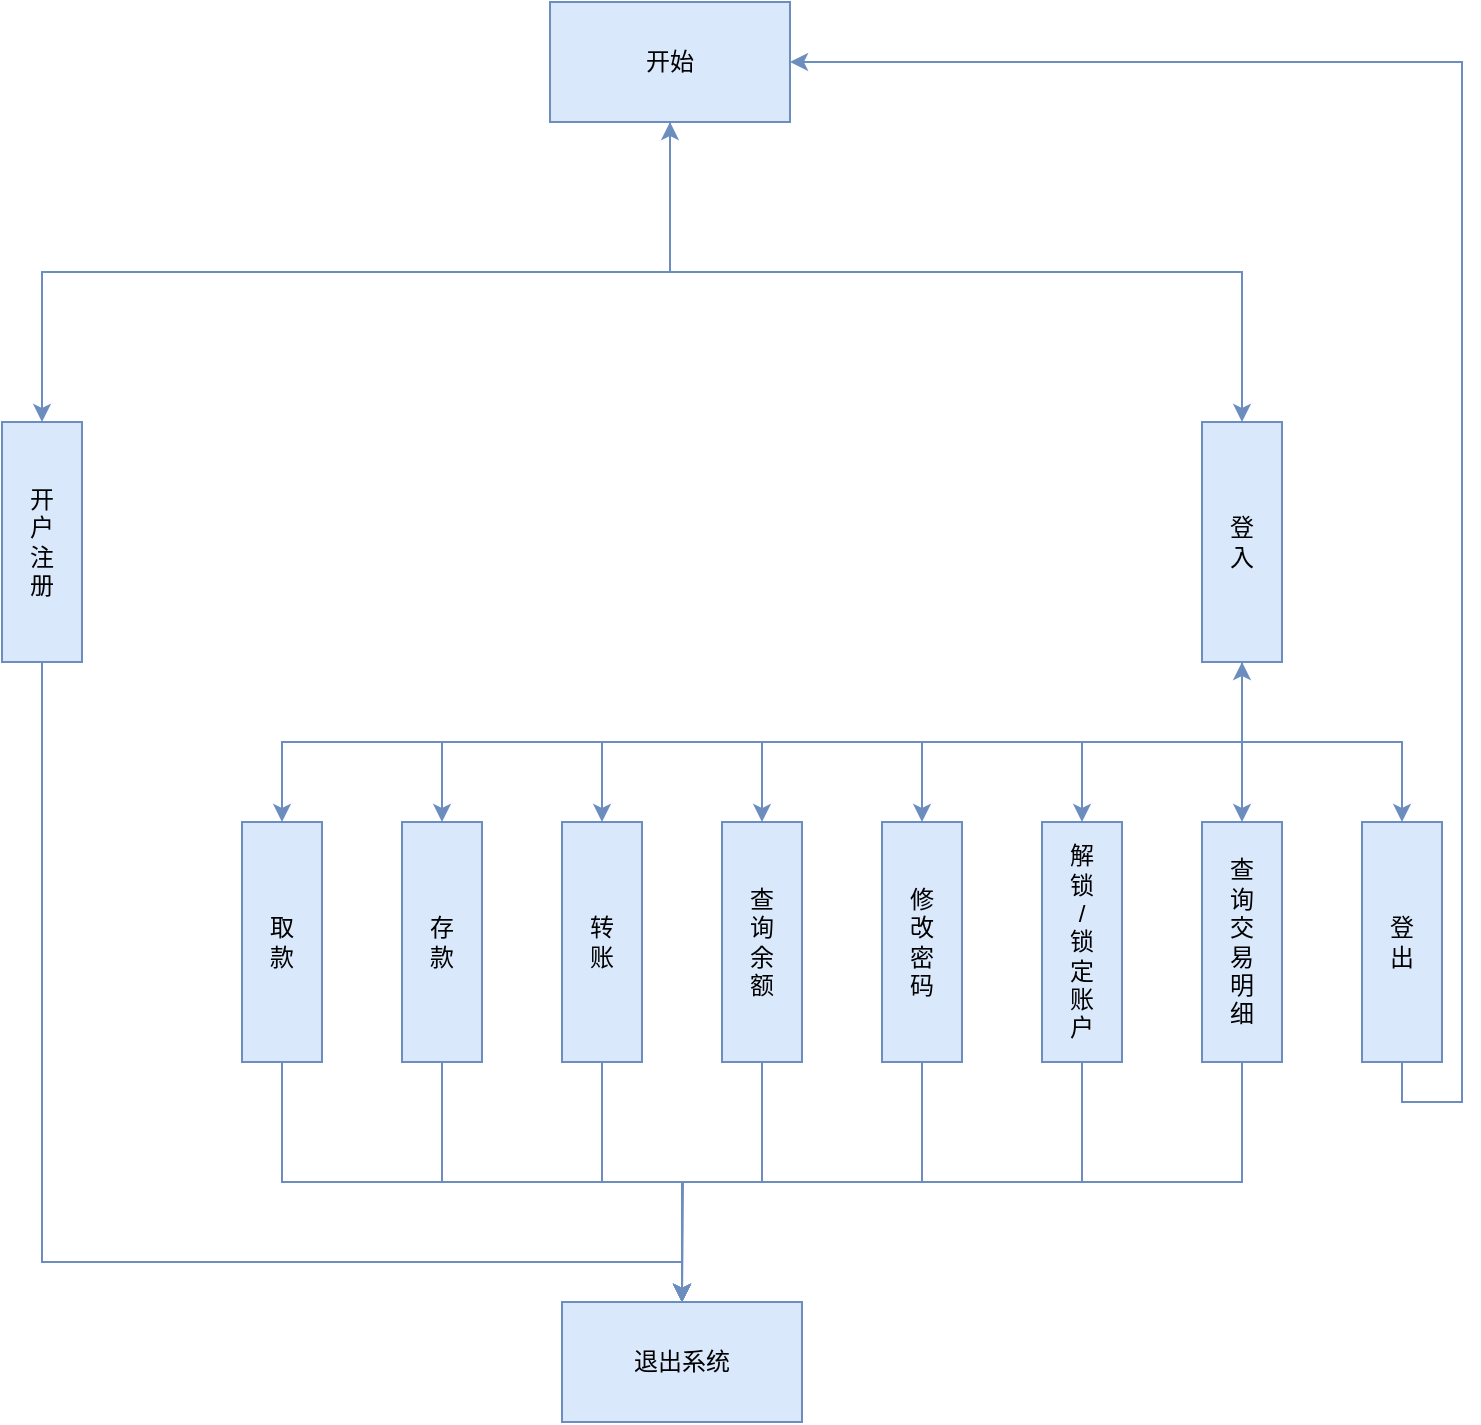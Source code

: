 <mxfile version="22.0.3" type="device">
  <diagram name="第 1 页" id="SboNJJ0FfEoBfuoJLp5p">
    <mxGraphModel dx="1219" dy="713" grid="1" gridSize="10" guides="1" tooltips="1" connect="1" arrows="1" fold="1" page="1" pageScale="1" pageWidth="827" pageHeight="1169" math="0" shadow="0">
      <root>
        <mxCell id="0" />
        <mxCell id="1" parent="0" />
        <mxCell id="lWS-b5oCWZeV1kVQrZDX-14" style="edgeStyle=orthogonalEdgeStyle;rounded=0;orthogonalLoop=1;jettySize=auto;html=1;exitX=0.5;exitY=1;exitDx=0;exitDy=0;entryX=0.5;entryY=0;entryDx=0;entryDy=0;fillColor=#dae8fc;strokeColor=#6c8ebf;" parent="1" source="lWS-b5oCWZeV1kVQrZDX-1" target="lWS-b5oCWZeV1kVQrZDX-2" edge="1">
          <mxGeometry relative="1" as="geometry" />
        </mxCell>
        <mxCell id="lWS-b5oCWZeV1kVQrZDX-15" style="edgeStyle=orthogonalEdgeStyle;rounded=0;orthogonalLoop=1;jettySize=auto;html=1;exitX=0.5;exitY=1;exitDx=0;exitDy=0;entryX=0.5;entryY=0;entryDx=0;entryDy=0;fillColor=#dae8fc;strokeColor=#6c8ebf;startArrow=classic;startFill=1;" parent="1" source="lWS-b5oCWZeV1kVQrZDX-1" target="lWS-b5oCWZeV1kVQrZDX-5" edge="1">
          <mxGeometry relative="1" as="geometry" />
        </mxCell>
        <mxCell id="lWS-b5oCWZeV1kVQrZDX-1" value="开始" style="rounded=0;whiteSpace=wrap;html=1;fillColor=#dae8fc;strokeColor=#6c8ebf;" parent="1" vertex="1">
          <mxGeometry x="354" y="40" width="120" height="60" as="geometry" />
        </mxCell>
        <mxCell id="Xr2PSJEJy__hhjEFzgW8-19" style="edgeStyle=orthogonalEdgeStyle;rounded=0;orthogonalLoop=1;jettySize=auto;html=1;exitX=0.5;exitY=1;exitDx=0;exitDy=0;entryX=0.5;entryY=0;entryDx=0;entryDy=0;fillColor=#dae8fc;strokeColor=#6c8ebf;" parent="1" source="lWS-b5oCWZeV1kVQrZDX-2" target="Xr2PSJEJy__hhjEFzgW8-10" edge="1">
          <mxGeometry relative="1" as="geometry">
            <Array as="points">
              <mxPoint x="100" y="670" />
              <mxPoint x="420" y="670" />
            </Array>
          </mxGeometry>
        </mxCell>
        <mxCell id="lWS-b5oCWZeV1kVQrZDX-2" value="开&lt;br&gt;户&lt;br&gt;注&lt;br&gt;册" style="rounded=0;whiteSpace=wrap;html=1;fillColor=#dae8fc;strokeColor=#6c8ebf;" parent="1" vertex="1">
          <mxGeometry x="80" y="250" width="40" height="120" as="geometry" />
        </mxCell>
        <mxCell id="Xr2PSJEJy__hhjEFzgW8-15" style="edgeStyle=orthogonalEdgeStyle;rounded=0;orthogonalLoop=1;jettySize=auto;html=1;exitX=0.5;exitY=1;exitDx=0;exitDy=0;entryX=0.5;entryY=0;entryDx=0;entryDy=0;fillColor=#dae8fc;strokeColor=#6c8ebf;" parent="1" source="lWS-b5oCWZeV1kVQrZDX-4" target="Xr2PSJEJy__hhjEFzgW8-10" edge="1">
          <mxGeometry relative="1" as="geometry" />
        </mxCell>
        <mxCell id="lWS-b5oCWZeV1kVQrZDX-4" value="修&lt;br&gt;改&lt;br&gt;密&lt;br&gt;码" style="rounded=0;whiteSpace=wrap;html=1;fillColor=#dae8fc;strokeColor=#6c8ebf;" parent="1" vertex="1">
          <mxGeometry x="520" y="450" width="40" height="120" as="geometry" />
        </mxCell>
        <mxCell id="lWS-b5oCWZeV1kVQrZDX-16" style="edgeStyle=orthogonalEdgeStyle;rounded=0;orthogonalLoop=1;jettySize=auto;html=1;exitX=0.5;exitY=1;exitDx=0;exitDy=0;entryX=0.5;entryY=0;entryDx=0;entryDy=0;fillColor=#dae8fc;strokeColor=#6c8ebf;" parent="1" source="lWS-b5oCWZeV1kVQrZDX-5" target="lWS-b5oCWZeV1kVQrZDX-6" edge="1">
          <mxGeometry relative="1" as="geometry" />
        </mxCell>
        <mxCell id="lWS-b5oCWZeV1kVQrZDX-17" style="edgeStyle=orthogonalEdgeStyle;rounded=0;orthogonalLoop=1;jettySize=auto;html=1;exitX=0.5;exitY=1;exitDx=0;exitDy=0;entryX=0.5;entryY=0;entryDx=0;entryDy=0;fillColor=#dae8fc;strokeColor=#6c8ebf;" parent="1" source="lWS-b5oCWZeV1kVQrZDX-5" target="lWS-b5oCWZeV1kVQrZDX-4" edge="1">
          <mxGeometry relative="1" as="geometry" />
        </mxCell>
        <mxCell id="lWS-b5oCWZeV1kVQrZDX-18" style="edgeStyle=orthogonalEdgeStyle;rounded=0;orthogonalLoop=1;jettySize=auto;html=1;exitX=0.5;exitY=1;exitDx=0;exitDy=0;entryX=0.5;entryY=0;entryDx=0;entryDy=0;fillColor=#dae8fc;strokeColor=#6c8ebf;" parent="1" source="lWS-b5oCWZeV1kVQrZDX-5" target="lWS-b5oCWZeV1kVQrZDX-7" edge="1">
          <mxGeometry relative="1" as="geometry" />
        </mxCell>
        <mxCell id="lWS-b5oCWZeV1kVQrZDX-19" style="edgeStyle=orthogonalEdgeStyle;rounded=0;orthogonalLoop=1;jettySize=auto;html=1;exitX=0.5;exitY=1;exitDx=0;exitDy=0;entryX=0.5;entryY=0;entryDx=0;entryDy=0;fillColor=#dae8fc;strokeColor=#6c8ebf;" parent="1" source="lWS-b5oCWZeV1kVQrZDX-5" target="lWS-b5oCWZeV1kVQrZDX-8" edge="1">
          <mxGeometry relative="1" as="geometry" />
        </mxCell>
        <mxCell id="lWS-b5oCWZeV1kVQrZDX-22" style="edgeStyle=orthogonalEdgeStyle;rounded=0;orthogonalLoop=1;jettySize=auto;html=1;exitX=0.5;exitY=1;exitDx=0;exitDy=0;entryX=0.5;entryY=0;entryDx=0;entryDy=0;fillColor=#dae8fc;strokeColor=#6c8ebf;" parent="1" source="lWS-b5oCWZeV1kVQrZDX-5" target="lWS-b5oCWZeV1kVQrZDX-11" edge="1">
          <mxGeometry relative="1" as="geometry" />
        </mxCell>
        <mxCell id="Xr2PSJEJy__hhjEFzgW8-6" style="edgeStyle=orthogonalEdgeStyle;rounded=0;orthogonalLoop=1;jettySize=auto;html=1;exitX=0.5;exitY=1;exitDx=0;exitDy=0;entryX=0.5;entryY=0;entryDx=0;entryDy=0;fillColor=#dae8fc;strokeColor=#6c8ebf;" parent="1" source="lWS-b5oCWZeV1kVQrZDX-5" target="Xr2PSJEJy__hhjEFzgW8-5" edge="1">
          <mxGeometry relative="1" as="geometry" />
        </mxCell>
        <mxCell id="Xr2PSJEJy__hhjEFzgW8-7" style="edgeStyle=orthogonalEdgeStyle;rounded=0;orthogonalLoop=1;jettySize=auto;html=1;exitX=0.5;exitY=1;exitDx=0;exitDy=0;entryX=0.5;entryY=0;entryDx=0;entryDy=0;fillColor=#dae8fc;strokeColor=#6c8ebf;" parent="1" source="lWS-b5oCWZeV1kVQrZDX-5" target="Xr2PSJEJy__hhjEFzgW8-2" edge="1">
          <mxGeometry relative="1" as="geometry" />
        </mxCell>
        <mxCell id="Xr2PSJEJy__hhjEFzgW8-8" style="edgeStyle=orthogonalEdgeStyle;rounded=0;orthogonalLoop=1;jettySize=auto;html=1;exitX=0.5;exitY=1;exitDx=0;exitDy=0;entryX=0.5;entryY=0;entryDx=0;entryDy=0;fillColor=#dae8fc;strokeColor=#6c8ebf;startArrow=classic;startFill=1;" parent="1" source="lWS-b5oCWZeV1kVQrZDX-5" target="Xr2PSJEJy__hhjEFzgW8-4" edge="1">
          <mxGeometry relative="1" as="geometry" />
        </mxCell>
        <mxCell id="lWS-b5oCWZeV1kVQrZDX-5" value="登&lt;br&gt;入&lt;br&gt;" style="rounded=0;whiteSpace=wrap;html=1;fillColor=#dae8fc;strokeColor=#6c8ebf;" parent="1" vertex="1">
          <mxGeometry x="680" y="250" width="40" height="120" as="geometry" />
        </mxCell>
        <mxCell id="Xr2PSJEJy__hhjEFzgW8-14" style="edgeStyle=orthogonalEdgeStyle;rounded=0;orthogonalLoop=1;jettySize=auto;html=1;exitX=0.5;exitY=1;exitDx=0;exitDy=0;entryX=0.5;entryY=0;entryDx=0;entryDy=0;fillColor=#dae8fc;strokeColor=#6c8ebf;" parent="1" source="lWS-b5oCWZeV1kVQrZDX-6" target="Xr2PSJEJy__hhjEFzgW8-10" edge="1">
          <mxGeometry relative="1" as="geometry" />
        </mxCell>
        <mxCell id="lWS-b5oCWZeV1kVQrZDX-6" value="查&lt;br&gt;询&lt;br&gt;余&lt;br&gt;额" style="rounded=0;whiteSpace=wrap;html=1;fillColor=#dae8fc;strokeColor=#6c8ebf;" parent="1" vertex="1">
          <mxGeometry x="440" y="450" width="40" height="120" as="geometry" />
        </mxCell>
        <mxCell id="Xr2PSJEJy__hhjEFzgW8-16" style="edgeStyle=orthogonalEdgeStyle;rounded=0;orthogonalLoop=1;jettySize=auto;html=1;exitX=0.5;exitY=1;exitDx=0;exitDy=0;fillColor=#dae8fc;strokeColor=#6c8ebf;" parent="1" source="lWS-b5oCWZeV1kVQrZDX-7" edge="1">
          <mxGeometry relative="1" as="geometry">
            <mxPoint x="420" y="690" as="targetPoint" />
          </mxGeometry>
        </mxCell>
        <mxCell id="lWS-b5oCWZeV1kVQrZDX-7" value="解&lt;br&gt;锁&lt;br&gt;/&lt;br&gt;锁&lt;br&gt;定&lt;br&gt;账&lt;br&gt;户" style="rounded=0;whiteSpace=wrap;html=1;fillColor=#dae8fc;strokeColor=#6c8ebf;" parent="1" vertex="1">
          <mxGeometry x="600" y="450" width="40" height="120" as="geometry" />
        </mxCell>
        <mxCell id="Xr2PSJEJy__hhjEFzgW8-17" style="edgeStyle=orthogonalEdgeStyle;rounded=0;orthogonalLoop=1;jettySize=auto;html=1;exitX=0.5;exitY=1;exitDx=0;exitDy=0;entryX=0.5;entryY=0;entryDx=0;entryDy=0;fillColor=#dae8fc;strokeColor=#6c8ebf;" parent="1" source="lWS-b5oCWZeV1kVQrZDX-8" target="Xr2PSJEJy__hhjEFzgW8-10" edge="1">
          <mxGeometry relative="1" as="geometry" />
        </mxCell>
        <mxCell id="lWS-b5oCWZeV1kVQrZDX-8" value="查&lt;br&gt;询&lt;br&gt;交&lt;br&gt;易&lt;br&gt;明&lt;br&gt;细" style="rounded=0;whiteSpace=wrap;html=1;fillColor=#dae8fc;strokeColor=#6c8ebf;" parent="1" vertex="1">
          <mxGeometry x="680" y="450" width="40" height="120" as="geometry" />
        </mxCell>
        <mxCell id="cK61wpUr0ggBRWbbLfjM-1" style="edgeStyle=orthogonalEdgeStyle;rounded=0;orthogonalLoop=1;jettySize=auto;html=1;exitX=0.5;exitY=1;exitDx=0;exitDy=0;entryX=1;entryY=0.5;entryDx=0;entryDy=0;fillColor=#dae8fc;strokeColor=#6c8ebf;" parent="1" source="lWS-b5oCWZeV1kVQrZDX-11" target="lWS-b5oCWZeV1kVQrZDX-1" edge="1">
          <mxGeometry relative="1" as="geometry">
            <Array as="points">
              <mxPoint x="780" y="590" />
              <mxPoint x="810" y="590" />
              <mxPoint x="810" y="70" />
            </Array>
          </mxGeometry>
        </mxCell>
        <mxCell id="lWS-b5oCWZeV1kVQrZDX-11" value="登&lt;br&gt;出" style="rounded=0;whiteSpace=wrap;html=1;fillColor=#dae8fc;strokeColor=#6c8ebf;" parent="1" vertex="1">
          <mxGeometry x="760" y="450" width="40" height="120" as="geometry" />
        </mxCell>
        <mxCell id="Xr2PSJEJy__hhjEFzgW8-12" style="edgeStyle=orthogonalEdgeStyle;rounded=0;orthogonalLoop=1;jettySize=auto;html=1;exitX=0.5;exitY=1;exitDx=0;exitDy=0;entryX=0.5;entryY=0;entryDx=0;entryDy=0;fillColor=#dae8fc;strokeColor=#6c8ebf;" parent="1" source="Xr2PSJEJy__hhjEFzgW8-2" target="Xr2PSJEJy__hhjEFzgW8-10" edge="1">
          <mxGeometry relative="1" as="geometry" />
        </mxCell>
        <mxCell id="Xr2PSJEJy__hhjEFzgW8-2" value="存&lt;br&gt;款" style="rounded=0;whiteSpace=wrap;html=1;fillColor=#dae8fc;strokeColor=#6c8ebf;" parent="1" vertex="1">
          <mxGeometry x="280" y="450" width="40" height="120" as="geometry" />
        </mxCell>
        <mxCell id="Xr2PSJEJy__hhjEFzgW8-13" style="edgeStyle=orthogonalEdgeStyle;rounded=0;orthogonalLoop=1;jettySize=auto;html=1;exitX=0.5;exitY=1;exitDx=0;exitDy=0;entryX=0.5;entryY=0;entryDx=0;entryDy=0;fillColor=#dae8fc;strokeColor=#6c8ebf;" parent="1" source="Xr2PSJEJy__hhjEFzgW8-4" target="Xr2PSJEJy__hhjEFzgW8-10" edge="1">
          <mxGeometry relative="1" as="geometry" />
        </mxCell>
        <mxCell id="Xr2PSJEJy__hhjEFzgW8-4" value="转&lt;br&gt;账" style="rounded=0;whiteSpace=wrap;html=1;fillColor=#dae8fc;strokeColor=#6c8ebf;" parent="1" vertex="1">
          <mxGeometry x="360" y="450" width="40" height="120" as="geometry" />
        </mxCell>
        <mxCell id="Xr2PSJEJy__hhjEFzgW8-11" style="edgeStyle=orthogonalEdgeStyle;rounded=0;orthogonalLoop=1;jettySize=auto;html=1;exitX=0.5;exitY=1;exitDx=0;exitDy=0;entryX=0.5;entryY=0;entryDx=0;entryDy=0;fillColor=#dae8fc;strokeColor=#6c8ebf;" parent="1" source="Xr2PSJEJy__hhjEFzgW8-5" target="Xr2PSJEJy__hhjEFzgW8-10" edge="1">
          <mxGeometry relative="1" as="geometry" />
        </mxCell>
        <mxCell id="Xr2PSJEJy__hhjEFzgW8-5" value="取&lt;br&gt;款" style="rounded=0;whiteSpace=wrap;html=1;fillColor=#dae8fc;strokeColor=#6c8ebf;" parent="1" vertex="1">
          <mxGeometry x="200" y="450" width="40" height="120" as="geometry" />
        </mxCell>
        <mxCell id="Xr2PSJEJy__hhjEFzgW8-10" value="退出系统" style="rounded=0;whiteSpace=wrap;html=1;fillColor=#dae8fc;strokeColor=#6c8ebf;" parent="1" vertex="1">
          <mxGeometry x="360" y="690" width="120" height="60" as="geometry" />
        </mxCell>
      </root>
    </mxGraphModel>
  </diagram>
</mxfile>
